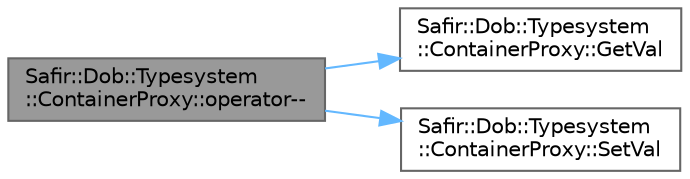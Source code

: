 digraph "Safir::Dob::Typesystem::ContainerProxy::operator--"
{
 // LATEX_PDF_SIZE
  bgcolor="transparent";
  edge [fontname=Helvetica,fontsize=10,labelfontname=Helvetica,labelfontsize=10];
  node [fontname=Helvetica,fontsize=10,shape=box,height=0.2,width=0.4];
  rankdir="LR";
  Node1 [label="Safir::Dob::Typesystem\l::ContainerProxy::operator--",height=0.2,width=0.4,color="gray40", fillcolor="grey60", style="filled", fontcolor="black",tooltip=" "];
  Node1 -> Node2 [color="steelblue1",style="solid"];
  Node2 [label="Safir::Dob::Typesystem\l::ContainerProxy::GetVal",height=0.2,width=0.4,color="grey40", fillcolor="white", style="filled",URL="$a01403.html#a5216298f56091e9d5c1dce4afed3f329",tooltip=" "];
  Node1 -> Node3 [color="steelblue1",style="solid"];
  Node3 [label="Safir::Dob::Typesystem\l::ContainerProxy::SetVal",height=0.2,width=0.4,color="grey40", fillcolor="white", style="filled",URL="$a01403.html#a6342b4bb61ac5eae16cd8ec04503ff68",tooltip=" "];
}
